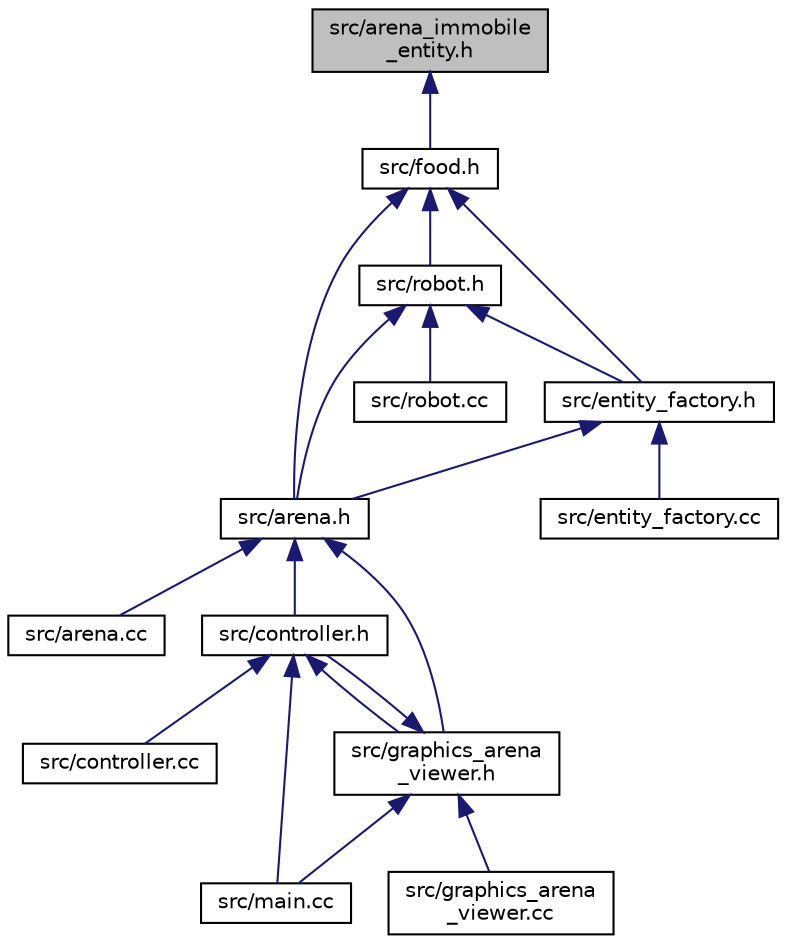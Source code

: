 digraph "src/arena_immobile_entity.h"
{
  edge [fontname="Helvetica",fontsize="10",labelfontname="Helvetica",labelfontsize="10"];
  node [fontname="Helvetica",fontsize="10",shape=record];
  Node1 [label="src/arena_immobile\l_entity.h",height=0.2,width=0.4,color="black", fillcolor="grey75", style="filled", fontcolor="black"];
  Node1 -> Node2 [dir="back",color="midnightblue",fontsize="10",style="solid"];
  Node2 [label="src/food.h",height=0.2,width=0.4,color="black", fillcolor="white", style="filled",URL="$food_8h_source.html"];
  Node2 -> Node3 [dir="back",color="midnightblue",fontsize="10",style="solid"];
  Node3 [label="src/arena.h",height=0.2,width=0.4,color="black", fillcolor="white", style="filled",URL="$arena_8h.html"];
  Node3 -> Node4 [dir="back",color="midnightblue",fontsize="10",style="solid"];
  Node4 [label="src/arena.cc",height=0.2,width=0.4,color="black", fillcolor="white", style="filled",URL="$arena_8cc.html"];
  Node3 -> Node5 [dir="back",color="midnightblue",fontsize="10",style="solid"];
  Node5 [label="src/controller.h",height=0.2,width=0.4,color="black", fillcolor="white", style="filled",URL="$controller_8h.html"];
  Node5 -> Node6 [dir="back",color="midnightblue",fontsize="10",style="solid"];
  Node6 [label="src/controller.cc",height=0.2,width=0.4,color="black", fillcolor="white", style="filled",URL="$controller_8cc.html"];
  Node5 -> Node7 [dir="back",color="midnightblue",fontsize="10",style="solid"];
  Node7 [label="src/graphics_arena\l_viewer.h",height=0.2,width=0.4,color="black", fillcolor="white", style="filled",URL="$graphics__arena__viewer_8h.html"];
  Node7 -> Node5 [dir="back",color="midnightblue",fontsize="10",style="solid"];
  Node7 -> Node8 [dir="back",color="midnightblue",fontsize="10",style="solid"];
  Node8 [label="src/graphics_arena\l_viewer.cc",height=0.2,width=0.4,color="black", fillcolor="white", style="filled",URL="$graphics__arena__viewer_8cc.html"];
  Node7 -> Node9 [dir="back",color="midnightblue",fontsize="10",style="solid"];
  Node9 [label="src/main.cc",height=0.2,width=0.4,color="black", fillcolor="white", style="filled",URL="$main_8cc.html"];
  Node5 -> Node9 [dir="back",color="midnightblue",fontsize="10",style="solid"];
  Node3 -> Node7 [dir="back",color="midnightblue",fontsize="10",style="solid"];
  Node2 -> Node10 [dir="back",color="midnightblue",fontsize="10",style="solid"];
  Node10 [label="src/entity_factory.h",height=0.2,width=0.4,color="black", fillcolor="white", style="filled",URL="$entity__factory_8h.html"];
  Node10 -> Node3 [dir="back",color="midnightblue",fontsize="10",style="solid"];
  Node10 -> Node11 [dir="back",color="midnightblue",fontsize="10",style="solid"];
  Node11 [label="src/entity_factory.cc",height=0.2,width=0.4,color="black", fillcolor="white", style="filled",URL="$entity__factory_8cc.html"];
  Node2 -> Node12 [dir="back",color="midnightblue",fontsize="10",style="solid"];
  Node12 [label="src/robot.h",height=0.2,width=0.4,color="black", fillcolor="white", style="filled",URL="$robot_8h.html"];
  Node12 -> Node10 [dir="back",color="midnightblue",fontsize="10",style="solid"];
  Node12 -> Node3 [dir="back",color="midnightblue",fontsize="10",style="solid"];
  Node12 -> Node13 [dir="back",color="midnightblue",fontsize="10",style="solid"];
  Node13 [label="src/robot.cc",height=0.2,width=0.4,color="black", fillcolor="white", style="filled",URL="$robot_8cc.html"];
}
